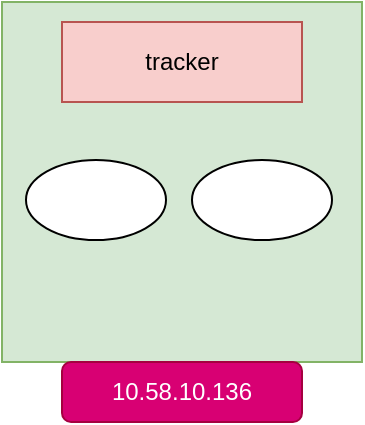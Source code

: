 <mxfile version="10.6.9" type="github"><diagram id="prKgKRym_bHyJHY7n_IB" name="第 1 页"><mxGraphModel dx="918" dy="1765" grid="1" gridSize="10" guides="1" tooltips="1" connect="1" arrows="1" fold="1" page="1" pageScale="1" pageWidth="827" pageHeight="1169" math="0" shadow="0"><root><mxCell id="0"/><mxCell id="1" parent="0"/><mxCell id="e_PzDNeOcrezrPEF-8YQ-1" value="" style="whiteSpace=wrap;html=1;aspect=fixed;fillColor=#d5e8d4;strokeColor=#82b366;" vertex="1" parent="1"><mxGeometry x="310" y="-1120" width="180" height="180" as="geometry"/></mxCell><mxCell id="e_PzDNeOcrezrPEF-8YQ-2" value="10.58.10.136" style="rounded=1;whiteSpace=wrap;html=1;fillColor=#d80073;strokeColor=#A50040;fontColor=#ffffff;" vertex="1" parent="1"><mxGeometry x="340" y="-940" width="120" height="30" as="geometry"/></mxCell><mxCell id="e_PzDNeOcrezrPEF-8YQ-3" value="tracker" style="rounded=0;whiteSpace=wrap;html=1;fillColor=#f8cecc;strokeColor=#b85450;" vertex="1" parent="1"><mxGeometry x="340" y="-1110" width="120" height="40" as="geometry"/></mxCell><mxCell id="e_PzDNeOcrezrPEF-8YQ-5" value="" style="ellipse;whiteSpace=wrap;html=1;" vertex="1" parent="1"><mxGeometry x="322" y="-1041" width="70" height="40" as="geometry"/></mxCell><mxCell id="e_PzDNeOcrezrPEF-8YQ-6" value="" style="ellipse;whiteSpace=wrap;html=1;" vertex="1" parent="1"><mxGeometry x="405" y="-1041" width="70" height="40" as="geometry"/></mxCell></root></mxGraphModel></diagram></mxfile>